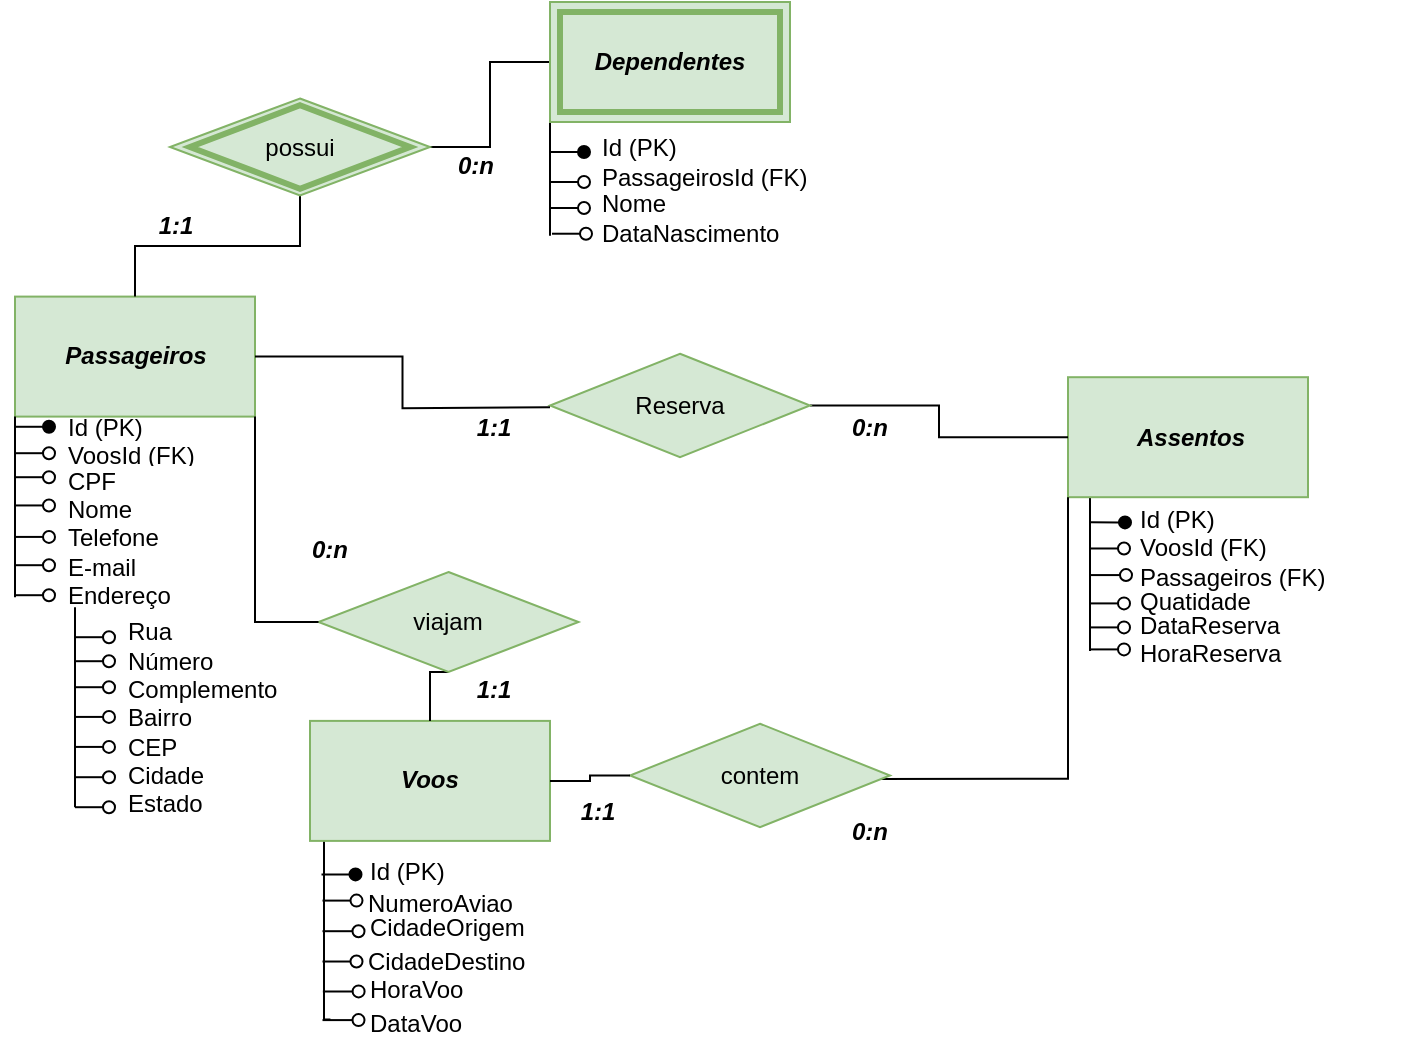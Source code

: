 <mxfile version="22.0.4" type="github">
  <diagram name="Página-1" id="Cqf51munrHZnHvp4PFzI">
    <mxGraphModel dx="2006" dy="1838" grid="1" gridSize="10" guides="1" tooltips="1" connect="1" arrows="1" fold="1" page="1" pageScale="1" pageWidth="827" pageHeight="1169" math="0" shadow="0">
      <root>
        <mxCell id="0" />
        <mxCell id="1" parent="0" />
        <mxCell id="sh22XDgF-5pTv1pMjAMO-226" value="" style="endArrow=none;html=1;rounded=0;" parent="1" edge="1">
          <mxGeometry width="50" height="50" relative="1" as="geometry">
            <mxPoint x="480" y="174.5" as="sourcePoint" />
            <mxPoint x="480" y="87.1" as="targetPoint" />
          </mxGeometry>
        </mxCell>
        <mxCell id="sh22XDgF-5pTv1pMjAMO-222" value="" style="endArrow=none;html=1;rounded=0;" parent="1" edge="1">
          <mxGeometry width="50" height="50" relative="1" as="geometry">
            <mxPoint x="210" y="-33.14" as="sourcePoint" />
            <mxPoint x="210" y="-98.14" as="targetPoint" />
          </mxGeometry>
        </mxCell>
        <mxCell id="sh22XDgF-5pTv1pMjAMO-145" style="rounded=0;orthogonalLoop=1;jettySize=auto;html=1;exitX=0.05;exitY=1.005;exitDx=0;exitDy=0;endArrow=none;endFill=0;endSize=0;exitPerimeter=0;startSize=0;edgeStyle=elbowEdgeStyle;targetPerimeterSpacing=0;" parent="1" edge="1">
          <mxGeometry relative="1" as="geometry">
            <mxPoint x="100.22" y="358.74" as="targetPoint" />
            <mxPoint x="93.54" y="248.45" as="sourcePoint" />
          </mxGeometry>
        </mxCell>
        <mxCell id="CcxYi8R_Z1sQMrHgGMPV-12" value="" style="rounded=0;whiteSpace=wrap;html=1;fillColor=#d5e8d4;strokeColor=#82b366;container=1;" parent="1" vertex="1">
          <mxGeometry x="90" y="209.45" width="120" height="60" as="geometry" />
        </mxCell>
        <mxCell id="CcxYi8R_Z1sQMrHgGMPV-11" value="" style="group;movable=1;resizable=1;rotatable=1;deletable=1;editable=1;locked=0;connectable=1;" parent="CcxYi8R_Z1sQMrHgGMPV-12" vertex="1" connectable="0">
          <mxGeometry width="120" height="60" as="geometry" />
        </mxCell>
        <mxCell id="CcxYi8R_Z1sQMrHgGMPV-13" value="&lt;i&gt;&lt;b&gt;Voos&lt;/b&gt;&lt;/i&gt;" style="text;html=1;strokeColor=none;fillColor=none;align=center;verticalAlign=middle;whiteSpace=wrap;rounded=0;" parent="CcxYi8R_Z1sQMrHgGMPV-11" vertex="1">
          <mxGeometry x="30" y="15" width="60" height="30" as="geometry" />
        </mxCell>
        <mxCell id="CcxYi8R_Z1sQMrHgGMPV-14" value="" style="rounded=0;whiteSpace=wrap;html=1;fillColor=#d5e8d4;strokeColor=#82b366;container=1;" parent="1" vertex="1">
          <mxGeometry x="-57.5" y="-2.7" width="120" height="60" as="geometry" />
        </mxCell>
        <mxCell id="CcxYi8R_Z1sQMrHgGMPV-15" value="" style="group;movable=1;resizable=1;rotatable=1;deletable=1;editable=1;locked=0;connectable=1;" parent="CcxYi8R_Z1sQMrHgGMPV-14" vertex="1" connectable="0">
          <mxGeometry width="120" height="60" as="geometry" />
        </mxCell>
        <mxCell id="CcxYi8R_Z1sQMrHgGMPV-16" value="&lt;b&gt;&lt;i&gt;Passageiros&lt;/i&gt;&lt;/b&gt;" style="text;html=1;strokeColor=none;fillColor=none;align=center;verticalAlign=middle;whiteSpace=wrap;rounded=0;" parent="CcxYi8R_Z1sQMrHgGMPV-15" vertex="1">
          <mxGeometry x="30" y="15" width="60" height="30" as="geometry" />
        </mxCell>
        <mxCell id="sh22XDgF-5pTv1pMjAMO-228" style="edgeStyle=orthogonalEdgeStyle;rounded=0;orthogonalLoop=1;jettySize=auto;html=1;exitX=0;exitY=0.5;exitDx=0;exitDy=0;entryX=1;entryY=0.5;entryDx=0;entryDy=0;endArrow=none;endFill=0;" parent="1" source="9pVgxzobtzJ93LIfjiAZ-4" target="sh22XDgF-5pTv1pMjAMO-70" edge="1">
          <mxGeometry relative="1" as="geometry">
            <mxPoint x="177.5" y="-35.738" as="targetPoint" />
          </mxGeometry>
        </mxCell>
        <mxCell id="9pVgxzobtzJ93LIfjiAZ-3" value="" style="rounded=0;whiteSpace=wrap;html=1;fillColor=#d5e8d4;strokeColor=#82b366;container=1;" parent="1" vertex="1">
          <mxGeometry x="210" y="-150.0" width="120" height="60" as="geometry" />
        </mxCell>
        <mxCell id="9pVgxzobtzJ93LIfjiAZ-4" value="" style="group;movable=1;resizable=1;rotatable=1;deletable=1;editable=1;locked=0;connectable=1;" parent="9pVgxzobtzJ93LIfjiAZ-3" vertex="1" connectable="0">
          <mxGeometry width="120" height="60" as="geometry" />
        </mxCell>
        <mxCell id="9pVgxzobtzJ93LIfjiAZ-5" value="&lt;i&gt;&lt;b&gt;Dependentes&lt;/b&gt;&lt;/i&gt;" style="text;html=1;strokeColor=none;fillColor=none;align=center;verticalAlign=middle;whiteSpace=wrap;rounded=0;" parent="9pVgxzobtzJ93LIfjiAZ-4" vertex="1">
          <mxGeometry x="30" y="15" width="60" height="30" as="geometry" />
        </mxCell>
        <mxCell id="Iw_pgKAegg6wNv6zNrJX-7" value="" style="rounded=0;whiteSpace=wrap;html=1;fillColor=none;strokeColor=#82b366;container=0;strokeWidth=3;" vertex="1" parent="9pVgxzobtzJ93LIfjiAZ-3">
          <mxGeometry x="5" y="5" width="110" height="50" as="geometry">
            <mxRectangle x="5" y="5" width="50" height="40" as="alternateBounds" />
          </mxGeometry>
        </mxCell>
        <mxCell id="9pVgxzobtzJ93LIfjiAZ-8" value="" style="rounded=0;whiteSpace=wrap;html=1;fillColor=#d5e8d4;strokeColor=#82b366;container=1;" parent="1" vertex="1">
          <mxGeometry x="469" y="37.6" width="120" height="60" as="geometry" />
        </mxCell>
        <mxCell id="9pVgxzobtzJ93LIfjiAZ-9" value="" style="group;movable=1;resizable=1;rotatable=1;deletable=1;editable=1;locked=0;connectable=1;" parent="9pVgxzobtzJ93LIfjiAZ-8" vertex="1" connectable="0">
          <mxGeometry width="120" height="60" as="geometry" />
        </mxCell>
        <mxCell id="9pVgxzobtzJ93LIfjiAZ-10" value="&lt;i&gt;&lt;b&gt;Assentos&lt;/b&gt;&lt;/i&gt;" style="text;html=1;strokeColor=none;fillColor=none;align=center;verticalAlign=middle;whiteSpace=wrap;rounded=0;" parent="9pVgxzobtzJ93LIfjiAZ-9" vertex="1">
          <mxGeometry x="30" y="15" width="63" height="30" as="geometry" />
        </mxCell>
        <mxCell id="sh22XDgF-5pTv1pMjAMO-6" value="Id (PK)" style="text;strokeColor=none;fillColor=none;align=left;verticalAlign=middle;spacingLeft=4;spacingRight=4;overflow=hidden;points=[[0,0.5],[1,0.5]];portConstraint=eastwest;rotatable=0;whiteSpace=wrap;html=1;" parent="1" vertex="1">
          <mxGeometry x="114.25" y="270.45" width="80" height="30" as="geometry" />
        </mxCell>
        <mxCell id="sh22XDgF-5pTv1pMjAMO-7" value="&lt;br&gt;&lt;br&gt;NumeroAviao" style="text;strokeColor=none;fillColor=none;align=left;verticalAlign=middle;spacingLeft=4;spacingRight=4;overflow=hidden;points=[[0,0.5],[1,0.5]];portConstraint=eastwest;rotatable=0;whiteSpace=wrap;html=1;" parent="1" vertex="1">
          <mxGeometry x="113.12" y="262.6" width="137" height="44.29" as="geometry" />
        </mxCell>
        <mxCell id="sh22XDgF-5pTv1pMjAMO-15" value="CidadeOrigem" style="text;strokeColor=none;fillColor=none;align=left;verticalAlign=middle;spacingLeft=4;spacingRight=4;overflow=hidden;points=[[0,0.5],[1,0.5]];portConstraint=eastwest;rotatable=0;whiteSpace=wrap;html=1;" parent="1" vertex="1">
          <mxGeometry x="114.25" y="290.74" width="90" height="45" as="geometry" />
        </mxCell>
        <mxCell id="sh22XDgF-5pTv1pMjAMO-16" value="CidadeDestino" style="text;strokeColor=none;fillColor=none;align=left;verticalAlign=middle;spacingLeft=4;spacingRight=4;overflow=hidden;points=[[0,0.5],[1,0.5]];portConstraint=eastwest;rotatable=0;whiteSpace=wrap;html=1;" parent="1" vertex="1">
          <mxGeometry x="113.12" y="314.74" width="90" height="30" as="geometry" />
        </mxCell>
        <mxCell id="sh22XDgF-5pTv1pMjAMO-17" value="Id (PK)&lt;br&gt;VoosId (FK)&lt;br&gt;Passageiros (FK)" style="text;strokeColor=none;fillColor=none;align=left;verticalAlign=middle;spacingLeft=4;spacingRight=4;overflow=hidden;points=[[0,0.5],[1,0.5]];portConstraint=eastwest;rotatable=0;whiteSpace=wrap;html=1;" parent="1" vertex="1">
          <mxGeometry x="499" y="98.1" width="120" height="50" as="geometry" />
        </mxCell>
        <mxCell id="sh22XDgF-5pTv1pMjAMO-18" value="Quatidade" style="text;strokeColor=none;fillColor=none;align=left;verticalAlign=middle;spacingLeft=4;spacingRight=4;overflow=hidden;points=[[0,0.5],[1,0.5]];portConstraint=eastwest;rotatable=0;whiteSpace=wrap;html=1;" parent="1" vertex="1">
          <mxGeometry x="499" y="138.5" width="90" height="22.6" as="geometry" />
        </mxCell>
        <mxCell id="sh22XDgF-5pTv1pMjAMO-25" style="edgeStyle=orthogonalEdgeStyle;rounded=0;orthogonalLoop=1;jettySize=auto;html=1;exitX=0.95;exitY=0.533;exitDx=0;exitDy=0;entryX=0;entryY=1;entryDx=0;entryDy=0;endArrow=none;endFill=0;exitPerimeter=0;" parent="1" source="sh22XDgF-5pTv1pMjAMO-22" target="9pVgxzobtzJ93LIfjiAZ-9" edge="1">
          <mxGeometry relative="1" as="geometry">
            <mxPoint x="440" y="320" as="sourcePoint" />
          </mxGeometry>
        </mxCell>
        <mxCell id="sh22XDgF-5pTv1pMjAMO-26" value="HoraVoo" style="text;strokeColor=none;fillColor=none;align=left;verticalAlign=middle;spacingLeft=4;spacingRight=4;overflow=hidden;points=[[0,0.5],[1,0.5]];portConstraint=eastwest;rotatable=0;whiteSpace=wrap;html=1;" parent="1" vertex="1">
          <mxGeometry x="114.25" y="329.15" width="90" height="30" as="geometry" />
        </mxCell>
        <mxCell id="sh22XDgF-5pTv1pMjAMO-27" value="DataVoo" style="text;strokeColor=none;fillColor=none;align=left;verticalAlign=middle;spacingLeft=4;spacingRight=4;overflow=hidden;points=[[0,0.5],[1,0.5]];portConstraint=eastwest;rotatable=0;whiteSpace=wrap;html=1;" parent="1" vertex="1">
          <mxGeometry x="114.25" y="345.74" width="90" height="30" as="geometry" />
        </mxCell>
        <mxCell id="sh22XDgF-5pTv1pMjAMO-38" value="Id (PK)&lt;br&gt;VoosId (FK)" style="text;strokeColor=none;fillColor=none;align=left;verticalAlign=middle;spacingLeft=4;spacingRight=4;overflow=hidden;points=[[0,0.5],[1,0.5]];portConstraint=eastwest;rotatable=0;whiteSpace=wrap;html=1;" parent="1" vertex="1">
          <mxGeometry x="-37.5" y="52.6" width="80" height="30" as="geometry" />
        </mxCell>
        <mxCell id="sh22XDgF-5pTv1pMjAMO-73" value="CPF&lt;br&gt;Nome Telefone&lt;br&gt;E-mail Endereço" style="text;strokeColor=none;fillColor=none;align=left;verticalAlign=middle;spacingLeft=4;spacingRight=4;overflow=hidden;points=[[0,0.5],[1,0.5]];portConstraint=eastwest;rotatable=0;whiteSpace=wrap;html=1;" parent="1" vertex="1">
          <mxGeometry x="-37.5" y="77.6" width="90" height="80" as="geometry" />
        </mxCell>
        <mxCell id="sh22XDgF-5pTv1pMjAMO-74" value="Rua&lt;br&gt;Número Complemento Bairro&lt;br&gt;CEP&lt;br&gt;Cidade&lt;br&gt;Estado" style="text;strokeColor=none;fillColor=none;align=left;verticalAlign=middle;spacingLeft=4;spacingRight=4;overflow=hidden;points=[[0,0.5],[1,0.5]];portConstraint=eastwest;rotatable=0;whiteSpace=wrap;html=1;" parent="1" vertex="1">
          <mxGeometry x="-7.5" y="152.6" width="90" height="110" as="geometry" />
        </mxCell>
        <mxCell id="sh22XDgF-5pTv1pMjAMO-75" value="Id (PK)" style="text;strokeColor=none;fillColor=none;align=left;verticalAlign=middle;spacingLeft=4;spacingRight=4;overflow=hidden;points=[[0,0.5],[1,0.5]];portConstraint=eastwest;rotatable=0;whiteSpace=wrap;html=1;" parent="1" vertex="1">
          <mxGeometry x="230" y="-90.0" width="80" height="25" as="geometry" />
        </mxCell>
        <mxCell id="sh22XDgF-5pTv1pMjAMO-76" value="Nome&lt;br&gt;DataNascimento" style="text;strokeColor=none;fillColor=none;align=left;verticalAlign=middle;spacingLeft=4;spacingRight=4;overflow=hidden;points=[[0,0.5],[1,0.5]];portConstraint=eastwest;rotatable=0;whiteSpace=wrap;html=1;" parent="1" vertex="1">
          <mxGeometry x="230" y="-61.73" width="110" height="40" as="geometry" />
        </mxCell>
        <mxCell id="sh22XDgF-5pTv1pMjAMO-82" value="&lt;br&gt;DataReserva&lt;br&gt;HoraReserva" style="text;strokeColor=none;fillColor=none;align=left;verticalAlign=middle;spacingLeft=4;spacingRight=4;overflow=hidden;points=[[0,0.5],[1,0.5]];portConstraint=eastwest;rotatable=0;whiteSpace=wrap;html=1;" parent="1" vertex="1">
          <mxGeometry x="499" y="138.5" width="140" height="43.77" as="geometry" />
        </mxCell>
        <mxCell id="sh22XDgF-5pTv1pMjAMO-234" style="edgeStyle=orthogonalEdgeStyle;rounded=0;orthogonalLoop=1;jettySize=auto;html=1;exitX=0.5;exitY=1;exitDx=0;exitDy=0;entryX=0.5;entryY=0;entryDx=0;entryDy=0;endArrow=none;endFill=0;" parent="1" source="sh22XDgF-5pTv1pMjAMO-88" target="CcxYi8R_Z1sQMrHgGMPV-11" edge="1">
          <mxGeometry relative="1" as="geometry" />
        </mxCell>
        <mxCell id="sh22XDgF-5pTv1pMjAMO-88" value="viajam" style="rhombus;whiteSpace=wrap;html=1;fillColor=#d5e8d4;strokeColor=#82b366;container=1;" parent="1" vertex="1">
          <mxGeometry x="94.25" y="135" width="130" height="50" as="geometry" />
        </mxCell>
        <mxCell id="Iw_pgKAegg6wNv6zNrJX-13" style="edgeStyle=orthogonalEdgeStyle;rounded=0;orthogonalLoop=1;jettySize=auto;html=1;exitX=1;exitY=0.5;exitDx=0;exitDy=0;endArrow=none;endFill=0;" edge="1" parent="1" source="sh22XDgF-5pTv1pMjAMO-8" target="9pVgxzobtzJ93LIfjiAZ-8">
          <mxGeometry relative="1" as="geometry" />
        </mxCell>
        <mxCell id="sh22XDgF-5pTv1pMjAMO-8" value="Reserva" style="rhombus;whiteSpace=wrap;html=1;fillColor=#d5e8d4;strokeColor=#82b366;container=0;" parent="1" vertex="1">
          <mxGeometry x="210" y="25.87" width="130" height="51.73" as="geometry" />
        </mxCell>
        <mxCell id="sh22XDgF-5pTv1pMjAMO-22" value="contem" style="rhombus;whiteSpace=wrap;html=1;fillColor=#d5e8d4;strokeColor=#82b366;container=0;" parent="1" vertex="1">
          <mxGeometry x="250" y="210.87" width="130" height="51.73" as="geometry" />
        </mxCell>
        <mxCell id="sh22XDgF-5pTv1pMjAMO-117" value="PassageirosId (FK)" style="text;strokeColor=none;fillColor=none;align=left;verticalAlign=middle;spacingLeft=4;spacingRight=4;overflow=hidden;points=[[0,0.5],[1,0.5]];portConstraint=eastwest;rotatable=0;whiteSpace=wrap;html=1;" parent="1" vertex="1">
          <mxGeometry x="230" y="-77" width="120" height="30" as="geometry" />
        </mxCell>
        <mxCell id="sh22XDgF-5pTv1pMjAMO-138" style="edgeStyle=orthogonalEdgeStyle;rounded=0;orthogonalLoop=1;jettySize=auto;html=1;exitX=0.798;exitY=0.985;exitDx=0;exitDy=0;entryX=0.796;entryY=-0.061;entryDx=0;entryDy=0;entryPerimeter=0;endArrow=oval;endFill=0;exitPerimeter=0;" parent="1" edge="1">
          <mxGeometry relative="1" as="geometry">
            <mxPoint x="96.25" y="314.6" as="sourcePoint" />
            <mxPoint x="114.25" y="314.6" as="targetPoint" />
          </mxGeometry>
        </mxCell>
        <mxCell id="sh22XDgF-5pTv1pMjAMO-139" style="edgeStyle=orthogonalEdgeStyle;rounded=0;orthogonalLoop=1;jettySize=auto;html=1;exitX=0.59;exitY=0.997;exitDx=0;exitDy=0;endArrow=oval;endFill=0;exitPerimeter=0;" parent="1" edge="1">
          <mxGeometry relative="1" as="geometry">
            <mxPoint x="96.25" y="329.76" as="sourcePoint" />
            <mxPoint x="113.25" y="329.76" as="targetPoint" />
          </mxGeometry>
        </mxCell>
        <mxCell id="sh22XDgF-5pTv1pMjAMO-141" style="edgeStyle=orthogonalEdgeStyle;rounded=0;orthogonalLoop=1;jettySize=auto;html=1;exitX=0.5;exitY=0;exitDx=0;exitDy=0;entryX=0.49;entryY=-0.018;entryDx=0;entryDy=0;entryPerimeter=0;endArrow=oval;endFill=0;" parent="1" edge="1">
          <mxGeometry relative="1" as="geometry">
            <mxPoint x="96.435" y="344.74" as="sourcePoint" />
            <mxPoint x="114.25" y="345.478" as="targetPoint" />
          </mxGeometry>
        </mxCell>
        <mxCell id="sh22XDgF-5pTv1pMjAMO-142" style="edgeStyle=orthogonalEdgeStyle;rounded=0;orthogonalLoop=1;jettySize=auto;html=1;exitX=0.195;exitY=1.013;exitDx=0;exitDy=0;entryX=0.195;entryY=-0.003;entryDx=0;entryDy=0;entryPerimeter=0;endArrow=oval;endFill=0;exitPerimeter=0;" parent="1" edge="1">
          <mxGeometry relative="1" as="geometry">
            <mxPoint x="96.25" y="359.05" as="sourcePoint" />
            <mxPoint x="114.25" y="359.05" as="targetPoint" />
          </mxGeometry>
        </mxCell>
        <mxCell id="sh22XDgF-5pTv1pMjAMO-143" style="edgeStyle=orthogonalEdgeStyle;rounded=0;orthogonalLoop=1;jettySize=auto;html=1;exitX=0.59;exitY=0.997;exitDx=0;exitDy=0;endArrow=oval;endFill=0;exitPerimeter=0;" parent="1" edge="1">
          <mxGeometry relative="1" as="geometry">
            <mxPoint x="96.25" y="299.3" as="sourcePoint" />
            <mxPoint x="113.25" y="299.3" as="targetPoint" />
          </mxGeometry>
        </mxCell>
        <mxCell id="sh22XDgF-5pTv1pMjAMO-144" style="edgeStyle=orthogonalEdgeStyle;rounded=0;orthogonalLoop=1;jettySize=auto;html=1;endArrow=oval;endFill=1;" parent="1" edge="1">
          <mxGeometry relative="1" as="geometry">
            <mxPoint x="95.75" y="286.24" as="sourcePoint" />
            <mxPoint x="112.75" y="286.19" as="targetPoint" />
          </mxGeometry>
        </mxCell>
        <mxCell id="sh22XDgF-5pTv1pMjAMO-174" style="edgeStyle=orthogonalEdgeStyle;rounded=0;orthogonalLoop=1;jettySize=auto;html=1;exitX=0.798;exitY=0.985;exitDx=0;exitDy=0;entryX=0.796;entryY=-0.061;entryDx=0;entryDy=0;entryPerimeter=0;endArrow=oval;endFill=0;exitPerimeter=0;" parent="1" edge="1">
          <mxGeometry relative="1" as="geometry">
            <mxPoint x="480" y="136.54" as="sourcePoint" />
            <mxPoint x="498" y="136.54" as="targetPoint" />
          </mxGeometry>
        </mxCell>
        <mxCell id="sh22XDgF-5pTv1pMjAMO-175" style="edgeStyle=orthogonalEdgeStyle;rounded=0;orthogonalLoop=1;jettySize=auto;html=1;exitX=0.59;exitY=0.997;exitDx=0;exitDy=0;endArrow=oval;endFill=0;exitPerimeter=0;" parent="1" edge="1">
          <mxGeometry relative="1" as="geometry">
            <mxPoint x="480" y="150.7" as="sourcePoint" />
            <mxPoint x="497" y="150.7" as="targetPoint" />
          </mxGeometry>
        </mxCell>
        <mxCell id="sh22XDgF-5pTv1pMjAMO-178" style="edgeStyle=orthogonalEdgeStyle;rounded=0;orthogonalLoop=1;jettySize=auto;html=1;exitX=0.59;exitY=0.997;exitDx=0;exitDy=0;endArrow=oval;endFill=0;exitPerimeter=0;" parent="1" edge="1">
          <mxGeometry relative="1" as="geometry">
            <mxPoint x="480" y="123.24" as="sourcePoint" />
            <mxPoint x="497" y="123.24" as="targetPoint" />
          </mxGeometry>
        </mxCell>
        <mxCell id="sh22XDgF-5pTv1pMjAMO-179" style="edgeStyle=orthogonalEdgeStyle;rounded=0;orthogonalLoop=1;jettySize=auto;html=1;endArrow=oval;endFill=1;" parent="1" edge="1">
          <mxGeometry relative="1" as="geometry">
            <mxPoint x="480.5" y="110.18" as="sourcePoint" />
            <mxPoint x="497.5" y="110.13" as="targetPoint" />
          </mxGeometry>
        </mxCell>
        <mxCell id="sh22XDgF-5pTv1pMjAMO-184" value="&lt;i&gt;&lt;b&gt;1:1&lt;/b&gt;&lt;/i&gt;" style="text;html=1;strokeColor=none;fillColor=none;align=center;verticalAlign=middle;whiteSpace=wrap;rounded=0;" parent="1" vertex="1">
          <mxGeometry x="204.25" y="240" width="60" height="30" as="geometry" />
        </mxCell>
        <mxCell id="sh22XDgF-5pTv1pMjAMO-227" style="edgeStyle=orthogonalEdgeStyle;rounded=0;orthogonalLoop=1;jettySize=auto;html=1;exitX=0.5;exitY=1;exitDx=0;exitDy=0;endArrow=none;endFill=0;entryX=0.5;entryY=0;entryDx=0;entryDy=0;" parent="1" source="sh22XDgF-5pTv1pMjAMO-70" target="CcxYi8R_Z1sQMrHgGMPV-15" edge="1">
          <mxGeometry relative="1" as="geometry">
            <mxPoint x="3" y="-10" as="targetPoint" />
          </mxGeometry>
        </mxCell>
        <mxCell id="sh22XDgF-5pTv1pMjAMO-70" value="possui" style="rhombus;whiteSpace=wrap;html=1;fillColor=#d5e8d4;strokeColor=#82b366;container=0;" parent="1" vertex="1">
          <mxGeometry x="20" y="-101.76" width="130" height="48.53" as="geometry" />
        </mxCell>
        <mxCell id="sh22XDgF-5pTv1pMjAMO-202" style="edgeStyle=orthogonalEdgeStyle;rounded=0;orthogonalLoop=1;jettySize=auto;html=1;exitX=0.59;exitY=0.997;exitDx=0;exitDy=0;endArrow=oval;endFill=0;exitPerimeter=0;" parent="1" edge="1">
          <mxGeometry relative="1" as="geometry">
            <mxPoint x="-57.5" y="87.6" as="sourcePoint" />
            <mxPoint x="-40.5" y="87.6" as="targetPoint" />
          </mxGeometry>
        </mxCell>
        <mxCell id="sh22XDgF-5pTv1pMjAMO-203" style="edgeStyle=orthogonalEdgeStyle;rounded=0;orthogonalLoop=1;jettySize=auto;html=1;exitX=0.59;exitY=0.997;exitDx=0;exitDy=0;endArrow=oval;endFill=0;exitPerimeter=0;" parent="1" edge="1">
          <mxGeometry relative="1" as="geometry">
            <mxPoint x="-57.5" y="101.72" as="sourcePoint" />
            <mxPoint x="-40.5" y="101.72" as="targetPoint" />
          </mxGeometry>
        </mxCell>
        <mxCell id="sh22XDgF-5pTv1pMjAMO-204" style="edgeStyle=orthogonalEdgeStyle;rounded=0;orthogonalLoop=1;jettySize=auto;html=1;exitX=0.59;exitY=0.997;exitDx=0;exitDy=0;endArrow=oval;endFill=0;exitPerimeter=0;" parent="1" edge="1">
          <mxGeometry relative="1" as="geometry">
            <mxPoint x="-57.5" y="117.46" as="sourcePoint" />
            <mxPoint x="-40.5" y="117.46" as="targetPoint" />
          </mxGeometry>
        </mxCell>
        <mxCell id="sh22XDgF-5pTv1pMjAMO-205" style="edgeStyle=orthogonalEdgeStyle;rounded=0;orthogonalLoop=1;jettySize=auto;html=1;exitX=0.59;exitY=0.997;exitDx=0;exitDy=0;endArrow=oval;endFill=0;exitPerimeter=0;" parent="1" edge="1">
          <mxGeometry relative="1" as="geometry">
            <mxPoint x="-57.5" y="131.6" as="sourcePoint" />
            <mxPoint x="-40.5" y="131.6" as="targetPoint" />
          </mxGeometry>
        </mxCell>
        <mxCell id="sh22XDgF-5pTv1pMjAMO-206" style="edgeStyle=orthogonalEdgeStyle;rounded=0;orthogonalLoop=1;jettySize=auto;html=1;exitX=0.59;exitY=0.997;exitDx=0;exitDy=0;endArrow=oval;endFill=0;exitPerimeter=0;" parent="1" edge="1">
          <mxGeometry relative="1" as="geometry">
            <mxPoint x="-57.5" y="146.6" as="sourcePoint" />
            <mxPoint x="-40.5" y="146.6" as="targetPoint" />
          </mxGeometry>
        </mxCell>
        <mxCell id="sh22XDgF-5pTv1pMjAMO-207" style="edgeStyle=orthogonalEdgeStyle;rounded=0;orthogonalLoop=1;jettySize=auto;html=1;exitX=0.59;exitY=0.997;exitDx=0;exitDy=0;endArrow=oval;endFill=0;exitPerimeter=0;" parent="1" edge="1">
          <mxGeometry relative="1" as="geometry">
            <mxPoint x="-27.5" y="167.6" as="sourcePoint" />
            <mxPoint x="-10.5" y="167.6" as="targetPoint" />
          </mxGeometry>
        </mxCell>
        <mxCell id="sh22XDgF-5pTv1pMjAMO-208" style="edgeStyle=orthogonalEdgeStyle;rounded=0;orthogonalLoop=1;jettySize=auto;html=1;exitX=0.59;exitY=0.997;exitDx=0;exitDy=0;endArrow=oval;endFill=0;exitPerimeter=0;" parent="1" edge="1">
          <mxGeometry relative="1" as="geometry">
            <mxPoint x="-27.5" y="179.6" as="sourcePoint" />
            <mxPoint x="-10.5" y="179.6" as="targetPoint" />
          </mxGeometry>
        </mxCell>
        <mxCell id="sh22XDgF-5pTv1pMjAMO-209" style="edgeStyle=orthogonalEdgeStyle;rounded=0;orthogonalLoop=1;jettySize=auto;html=1;exitX=0.59;exitY=0.997;exitDx=0;exitDy=0;endArrow=oval;endFill=0;exitPerimeter=0;" parent="1" edge="1">
          <mxGeometry relative="1" as="geometry">
            <mxPoint x="-27.5" y="192.6" as="sourcePoint" />
            <mxPoint x="-10.5" y="192.6" as="targetPoint" />
          </mxGeometry>
        </mxCell>
        <mxCell id="sh22XDgF-5pTv1pMjAMO-210" style="edgeStyle=orthogonalEdgeStyle;rounded=0;orthogonalLoop=1;jettySize=auto;html=1;exitX=0.59;exitY=0.997;exitDx=0;exitDy=0;endArrow=oval;endFill=0;exitPerimeter=0;" parent="1" edge="1">
          <mxGeometry relative="1" as="geometry">
            <mxPoint x="-27.5" y="207.46" as="sourcePoint" />
            <mxPoint x="-10.5" y="207.46" as="targetPoint" />
          </mxGeometry>
        </mxCell>
        <mxCell id="sh22XDgF-5pTv1pMjAMO-211" style="edgeStyle=orthogonalEdgeStyle;rounded=0;orthogonalLoop=1;jettySize=auto;html=1;exitX=0.59;exitY=0.997;exitDx=0;exitDy=0;endArrow=oval;endFill=0;exitPerimeter=0;" parent="1" edge="1">
          <mxGeometry relative="1" as="geometry">
            <mxPoint x="-27.5" y="222.46" as="sourcePoint" />
            <mxPoint x="-10.5" y="222.46" as="targetPoint" />
          </mxGeometry>
        </mxCell>
        <mxCell id="sh22XDgF-5pTv1pMjAMO-212" style="edgeStyle=orthogonalEdgeStyle;rounded=0;orthogonalLoop=1;jettySize=auto;html=1;exitX=0.59;exitY=0.997;exitDx=0;exitDy=0;endArrow=oval;endFill=0;exitPerimeter=0;" parent="1" edge="1">
          <mxGeometry relative="1" as="geometry">
            <mxPoint x="-27.5" y="237.6" as="sourcePoint" />
            <mxPoint x="-10.5" y="237.6" as="targetPoint" />
          </mxGeometry>
        </mxCell>
        <mxCell id="sh22XDgF-5pTv1pMjAMO-213" style="edgeStyle=orthogonalEdgeStyle;rounded=0;orthogonalLoop=1;jettySize=auto;html=1;exitX=0.59;exitY=0.997;exitDx=0;exitDy=0;endArrow=oval;endFill=0;exitPerimeter=0;" parent="1" edge="1">
          <mxGeometry relative="1" as="geometry">
            <mxPoint x="-27.5" y="252.6" as="sourcePoint" />
            <mxPoint x="-10.5" y="252.6" as="targetPoint" />
          </mxGeometry>
        </mxCell>
        <mxCell id="sh22XDgF-5pTv1pMjAMO-215" style="edgeStyle=orthogonalEdgeStyle;rounded=0;orthogonalLoop=1;jettySize=auto;html=1;exitX=0.59;exitY=0.997;exitDx=0;exitDy=0;endArrow=oval;endFill=1;exitPerimeter=0;" parent="1" edge="1">
          <mxGeometry relative="1" as="geometry">
            <mxPoint x="-57.5" y="62.39" as="sourcePoint" />
            <mxPoint x="-40.5" y="62.39" as="targetPoint" />
          </mxGeometry>
        </mxCell>
        <mxCell id="sh22XDgF-5pTv1pMjAMO-217" value="" style="endArrow=none;html=1;rounded=0;entryX=0;entryY=1;entryDx=0;entryDy=0;" parent="1" target="CcxYi8R_Z1sQMrHgGMPV-15" edge="1">
          <mxGeometry width="50" height="50" relative="1" as="geometry">
            <mxPoint x="-57.5" y="147.6" as="sourcePoint" />
            <mxPoint x="-37.5" y="97.6" as="targetPoint" />
          </mxGeometry>
        </mxCell>
        <mxCell id="sh22XDgF-5pTv1pMjAMO-218" value="" style="endArrow=none;html=1;rounded=0;" parent="1" edge="1">
          <mxGeometry width="50" height="50" relative="1" as="geometry">
            <mxPoint x="-27.5" y="252.6" as="sourcePoint" />
            <mxPoint x="-27.5" y="152.6" as="targetPoint" />
          </mxGeometry>
        </mxCell>
        <mxCell id="sh22XDgF-5pTv1pMjAMO-221" style="edgeStyle=orthogonalEdgeStyle;rounded=0;orthogonalLoop=1;jettySize=auto;html=1;exitX=0.59;exitY=0.997;exitDx=0;exitDy=0;endArrow=oval;endFill=1;exitPerimeter=0;" parent="1" edge="1">
          <mxGeometry relative="1" as="geometry">
            <mxPoint x="210" y="-75.0" as="sourcePoint" />
            <mxPoint x="227" y="-75.0" as="targetPoint" />
          </mxGeometry>
        </mxCell>
        <mxCell id="sh22XDgF-5pTv1pMjAMO-223" style="edgeStyle=orthogonalEdgeStyle;rounded=0;orthogonalLoop=1;jettySize=auto;html=1;exitX=0.59;exitY=0.997;exitDx=0;exitDy=0;endArrow=oval;endFill=0;exitPerimeter=0;" parent="1" edge="1">
          <mxGeometry relative="1" as="geometry">
            <mxPoint x="210" y="-60.0" as="sourcePoint" />
            <mxPoint x="227" y="-60.0" as="targetPoint" />
          </mxGeometry>
        </mxCell>
        <mxCell id="sh22XDgF-5pTv1pMjAMO-224" style="edgeStyle=orthogonalEdgeStyle;rounded=0;orthogonalLoop=1;jettySize=auto;html=1;exitX=0.59;exitY=0.997;exitDx=0;exitDy=0;endArrow=oval;endFill=0;exitPerimeter=0;" parent="1" edge="1">
          <mxGeometry relative="1" as="geometry">
            <mxPoint x="210" y="-47.0" as="sourcePoint" />
            <mxPoint x="227" y="-47.0" as="targetPoint" />
          </mxGeometry>
        </mxCell>
        <mxCell id="sh22XDgF-5pTv1pMjAMO-225" style="edgeStyle=orthogonalEdgeStyle;rounded=0;orthogonalLoop=1;jettySize=auto;html=1;exitX=0.59;exitY=0.997;exitDx=0;exitDy=0;endArrow=oval;endFill=0;exitPerimeter=0;" parent="1" edge="1">
          <mxGeometry relative="1" as="geometry">
            <mxPoint x="211" y="-34.14" as="sourcePoint" />
            <mxPoint x="228" y="-34.14" as="targetPoint" />
          </mxGeometry>
        </mxCell>
        <mxCell id="sh22XDgF-5pTv1pMjAMO-229" style="edgeStyle=orthogonalEdgeStyle;rounded=0;orthogonalLoop=1;jettySize=auto;html=1;exitX=1;exitY=0.5;exitDx=0;exitDy=0;entryX=0;entryY=0.5;entryDx=0;entryDy=0;endArrow=none;endFill=0;" parent="1" source="CcxYi8R_Z1sQMrHgGMPV-11" target="sh22XDgF-5pTv1pMjAMO-22" edge="1">
          <mxGeometry relative="1" as="geometry" />
        </mxCell>
        <mxCell id="sh22XDgF-5pTv1pMjAMO-230" style="edgeStyle=orthogonalEdgeStyle;rounded=0;orthogonalLoop=1;jettySize=auto;html=1;exitX=1;exitY=0.5;exitDx=0;exitDy=0;entryX=0;entryY=0.5;entryDx=0;entryDy=0;endArrow=none;endFill=0;" parent="1" source="CcxYi8R_Z1sQMrHgGMPV-15" edge="1">
          <mxGeometry relative="1" as="geometry">
            <mxPoint x="210.0" y="52.6" as="targetPoint" />
          </mxGeometry>
        </mxCell>
        <mxCell id="sh22XDgF-5pTv1pMjAMO-233" style="edgeStyle=orthogonalEdgeStyle;rounded=0;orthogonalLoop=1;jettySize=auto;html=1;exitX=1;exitY=1;exitDx=0;exitDy=0;entryX=0;entryY=0.5;entryDx=0;entryDy=0;endArrow=none;endFill=0;" parent="1" source="CcxYi8R_Z1sQMrHgGMPV-15" target="sh22XDgF-5pTv1pMjAMO-88" edge="1">
          <mxGeometry relative="1" as="geometry" />
        </mxCell>
        <mxCell id="sh22XDgF-5pTv1pMjAMO-235" style="edgeStyle=orthogonalEdgeStyle;rounded=0;orthogonalLoop=1;jettySize=auto;html=1;exitX=0.59;exitY=0.997;exitDx=0;exitDy=0;endArrow=oval;endFill=0;exitPerimeter=0;" parent="1" edge="1">
          <mxGeometry relative="1" as="geometry">
            <mxPoint x="-57.5" y="75.6" as="sourcePoint" />
            <mxPoint x="-40.5" y="75.6" as="targetPoint" />
          </mxGeometry>
        </mxCell>
        <mxCell id="Iw_pgKAegg6wNv6zNrJX-1" value="&lt;i&gt;&lt;b&gt;0:n&lt;/b&gt;&lt;/i&gt;" style="text;html=1;strokeColor=none;fillColor=none;align=center;verticalAlign=middle;whiteSpace=wrap;rounded=0;" vertex="1" parent="1">
          <mxGeometry x="340" y="250" width="60" height="30" as="geometry" />
        </mxCell>
        <mxCell id="Iw_pgKAegg6wNv6zNrJX-2" value="&lt;i&gt;&lt;b&gt;0:n&lt;/b&gt;&lt;/i&gt;" style="text;html=1;strokeColor=none;fillColor=none;align=center;verticalAlign=middle;whiteSpace=wrap;rounded=0;" vertex="1" parent="1">
          <mxGeometry x="143.12" y="-83.23" width="60" height="30" as="geometry" />
        </mxCell>
        <mxCell id="Iw_pgKAegg6wNv6zNrJX-3" value="&lt;i&gt;&lt;b&gt;1:1&lt;/b&gt;&lt;/i&gt;" style="text;html=1;strokeColor=none;fillColor=none;align=center;verticalAlign=middle;whiteSpace=wrap;rounded=0;" vertex="1" parent="1">
          <mxGeometry x="-7.5" y="-53.23" width="60" height="30" as="geometry" />
        </mxCell>
        <mxCell id="Iw_pgKAegg6wNv6zNrJX-4" value="" style="rhombus;whiteSpace=wrap;html=1;fillColor=none;strokeColor=#82b366;container=0;strokeWidth=3;" vertex="1" parent="1">
          <mxGeometry x="30" y="-98.38" width="110" height="41.76" as="geometry" />
        </mxCell>
        <mxCell id="Iw_pgKAegg6wNv6zNrJX-14" style="edgeStyle=orthogonalEdgeStyle;rounded=0;orthogonalLoop=1;jettySize=auto;html=1;exitX=0.59;exitY=0.997;exitDx=0;exitDy=0;endArrow=oval;endFill=0;exitPerimeter=0;" edge="1" parent="1">
          <mxGeometry relative="1" as="geometry">
            <mxPoint x="480" y="162.7" as="sourcePoint" />
            <mxPoint x="497" y="162.7" as="targetPoint" />
          </mxGeometry>
        </mxCell>
        <mxCell id="Iw_pgKAegg6wNv6zNrJX-15" style="edgeStyle=orthogonalEdgeStyle;rounded=0;orthogonalLoop=1;jettySize=auto;html=1;exitX=0.59;exitY=0.997;exitDx=0;exitDy=0;endArrow=oval;endFill=0;exitPerimeter=0;" edge="1" parent="1">
          <mxGeometry relative="1" as="geometry">
            <mxPoint x="480" y="173.7" as="sourcePoint" />
            <mxPoint x="497" y="173.7" as="targetPoint" />
          </mxGeometry>
        </mxCell>
        <mxCell id="Iw_pgKAegg6wNv6zNrJX-16" value="&lt;i&gt;&lt;b&gt;1:1&lt;/b&gt;&lt;/i&gt;" style="text;html=1;strokeColor=none;fillColor=none;align=center;verticalAlign=middle;whiteSpace=wrap;rounded=0;" vertex="1" parent="1">
          <mxGeometry x="151.62" y="47.6" width="60" height="30" as="geometry" />
        </mxCell>
        <mxCell id="Iw_pgKAegg6wNv6zNrJX-17" value="&lt;i&gt;&lt;b&gt;0:n&lt;/b&gt;&lt;/i&gt;" style="text;html=1;strokeColor=none;fillColor=none;align=center;verticalAlign=middle;whiteSpace=wrap;rounded=0;" vertex="1" parent="1">
          <mxGeometry x="340" y="47.6" width="60" height="30" as="geometry" />
        </mxCell>
        <mxCell id="Iw_pgKAegg6wNv6zNrJX-19" value="&lt;i&gt;&lt;b&gt;1:1&lt;/b&gt;&lt;/i&gt;" style="text;html=1;strokeColor=none;fillColor=none;align=center;verticalAlign=middle;whiteSpace=wrap;rounded=0;" vertex="1" parent="1">
          <mxGeometry x="151.62" y="179.45" width="60" height="30" as="geometry" />
        </mxCell>
        <mxCell id="Iw_pgKAegg6wNv6zNrJX-20" value="&lt;i&gt;&lt;b&gt;0:n&lt;/b&gt;&lt;/i&gt;" style="text;html=1;strokeColor=none;fillColor=none;align=center;verticalAlign=middle;whiteSpace=wrap;rounded=0;" vertex="1" parent="1">
          <mxGeometry x="70" y="108.5" width="60" height="30" as="geometry" />
        </mxCell>
      </root>
    </mxGraphModel>
  </diagram>
</mxfile>

